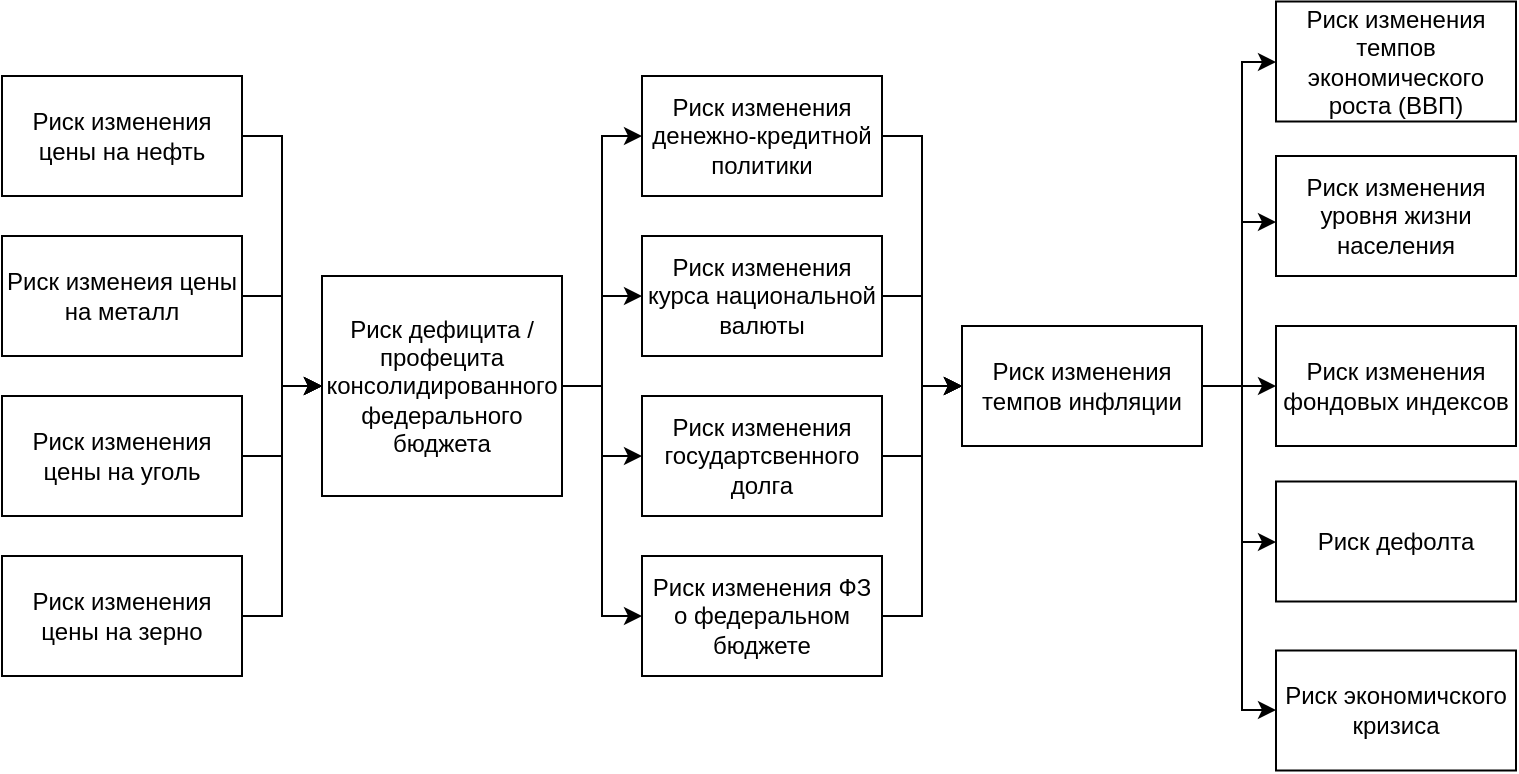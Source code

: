 <mxfile version="21.3.7" type="device">
  <diagram name="Страница 1" id="0tc8vGwd46hD_Lixa8Qg">
    <mxGraphModel dx="989" dy="579" grid="0" gridSize="10" guides="1" tooltips="1" connect="1" arrows="1" fold="1" page="0" pageScale="1" pageWidth="827" pageHeight="1169" math="0" shadow="0">
      <root>
        <mxCell id="0" />
        <mxCell id="1" parent="0" />
        <mxCell id="EjHCc0xno-UUgSn_iuz0-19" style="edgeStyle=orthogonalEdgeStyle;rounded=0;orthogonalLoop=1;jettySize=auto;html=1;" parent="1" source="EjHCc0xno-UUgSn_iuz0-1" target="EjHCc0xno-UUgSn_iuz0-5" edge="1">
          <mxGeometry relative="1" as="geometry">
            <Array as="points">
              <mxPoint x="210" y="290" />
              <mxPoint x="210" y="415" />
            </Array>
          </mxGeometry>
        </mxCell>
        <mxCell id="EjHCc0xno-UUgSn_iuz0-1" value="Риск изменения цены на нефть" style="rounded=0;whiteSpace=wrap;html=1;" parent="1" vertex="1">
          <mxGeometry x="70" y="260" width="120" height="60" as="geometry" />
        </mxCell>
        <mxCell id="EjHCc0xno-UUgSn_iuz0-18" style="edgeStyle=orthogonalEdgeStyle;rounded=0;orthogonalLoop=1;jettySize=auto;html=1;" parent="1" source="EjHCc0xno-UUgSn_iuz0-2" target="EjHCc0xno-UUgSn_iuz0-5" edge="1">
          <mxGeometry relative="1" as="geometry" />
        </mxCell>
        <mxCell id="EjHCc0xno-UUgSn_iuz0-2" value="Риск изменеия цены на металл" style="rounded=0;whiteSpace=wrap;html=1;" parent="1" vertex="1">
          <mxGeometry x="70" y="340" width="120" height="60" as="geometry" />
        </mxCell>
        <mxCell id="EjHCc0xno-UUgSn_iuz0-20" style="edgeStyle=orthogonalEdgeStyle;rounded=0;orthogonalLoop=1;jettySize=auto;html=1;" parent="1" source="EjHCc0xno-UUgSn_iuz0-3" target="EjHCc0xno-UUgSn_iuz0-5" edge="1">
          <mxGeometry relative="1" as="geometry" />
        </mxCell>
        <mxCell id="EjHCc0xno-UUgSn_iuz0-3" value="Риск изменения цены на уголь" style="rounded=0;whiteSpace=wrap;html=1;" parent="1" vertex="1">
          <mxGeometry x="70" y="420" width="120" height="60" as="geometry" />
        </mxCell>
        <mxCell id="EjHCc0xno-UUgSn_iuz0-21" style="edgeStyle=orthogonalEdgeStyle;rounded=0;orthogonalLoop=1;jettySize=auto;html=1;" parent="1" source="EjHCc0xno-UUgSn_iuz0-4" target="EjHCc0xno-UUgSn_iuz0-5" edge="1">
          <mxGeometry relative="1" as="geometry">
            <Array as="points">
              <mxPoint x="210" y="530" />
              <mxPoint x="210" y="415" />
            </Array>
          </mxGeometry>
        </mxCell>
        <mxCell id="EjHCc0xno-UUgSn_iuz0-4" value="Риск изменения цены на зерно" style="rounded=0;whiteSpace=wrap;html=1;" parent="1" vertex="1">
          <mxGeometry x="70" y="500" width="120" height="60" as="geometry" />
        </mxCell>
        <mxCell id="EjHCc0xno-UUgSn_iuz0-22" style="edgeStyle=orthogonalEdgeStyle;rounded=0;orthogonalLoop=1;jettySize=auto;html=1;" parent="1" source="EjHCc0xno-UUgSn_iuz0-5" target="EjHCc0xno-UUgSn_iuz0-6" edge="1">
          <mxGeometry relative="1" as="geometry">
            <Array as="points">
              <mxPoint x="370" y="415" />
              <mxPoint x="370" y="290" />
            </Array>
          </mxGeometry>
        </mxCell>
        <mxCell id="EjHCc0xno-UUgSn_iuz0-23" style="edgeStyle=orthogonalEdgeStyle;rounded=0;orthogonalLoop=1;jettySize=auto;html=1;" parent="1" source="EjHCc0xno-UUgSn_iuz0-5" target="EjHCc0xno-UUgSn_iuz0-7" edge="1">
          <mxGeometry relative="1" as="geometry" />
        </mxCell>
        <mxCell id="EjHCc0xno-UUgSn_iuz0-24" style="edgeStyle=orthogonalEdgeStyle;rounded=0;orthogonalLoop=1;jettySize=auto;html=1;" parent="1" source="EjHCc0xno-UUgSn_iuz0-5" target="EjHCc0xno-UUgSn_iuz0-8" edge="1">
          <mxGeometry relative="1" as="geometry" />
        </mxCell>
        <mxCell id="EjHCc0xno-UUgSn_iuz0-25" style="edgeStyle=orthogonalEdgeStyle;rounded=0;orthogonalLoop=1;jettySize=auto;html=1;" parent="1" source="EjHCc0xno-UUgSn_iuz0-5" target="EjHCc0xno-UUgSn_iuz0-9" edge="1">
          <mxGeometry relative="1" as="geometry">
            <Array as="points">
              <mxPoint x="370" y="415" />
              <mxPoint x="370" y="530" />
            </Array>
          </mxGeometry>
        </mxCell>
        <mxCell id="EjHCc0xno-UUgSn_iuz0-5" value="Риск дефицита / профецита консолидированного федерального бюджета" style="rounded=0;whiteSpace=wrap;html=1;" parent="1" vertex="1">
          <mxGeometry x="230" y="360" width="120" height="110" as="geometry" />
        </mxCell>
        <mxCell id="EjHCc0xno-UUgSn_iuz0-26" style="edgeStyle=orthogonalEdgeStyle;rounded=0;orthogonalLoop=1;jettySize=auto;html=1;" parent="1" source="EjHCc0xno-UUgSn_iuz0-6" target="EjHCc0xno-UUgSn_iuz0-10" edge="1">
          <mxGeometry relative="1" as="geometry">
            <Array as="points">
              <mxPoint x="530" y="290" />
              <mxPoint x="530" y="415" />
            </Array>
          </mxGeometry>
        </mxCell>
        <mxCell id="EjHCc0xno-UUgSn_iuz0-6" value="Риск изменения денежно-кредитной политики" style="rounded=0;whiteSpace=wrap;html=1;" parent="1" vertex="1">
          <mxGeometry x="390" y="260" width="120" height="60" as="geometry" />
        </mxCell>
        <mxCell id="EjHCc0xno-UUgSn_iuz0-27" style="edgeStyle=orthogonalEdgeStyle;rounded=0;orthogonalLoop=1;jettySize=auto;html=1;" parent="1" source="EjHCc0xno-UUgSn_iuz0-7" target="EjHCc0xno-UUgSn_iuz0-10" edge="1">
          <mxGeometry relative="1" as="geometry" />
        </mxCell>
        <mxCell id="EjHCc0xno-UUgSn_iuz0-7" value="Риск изменения курса национальной валюты" style="rounded=0;whiteSpace=wrap;html=1;" parent="1" vertex="1">
          <mxGeometry x="390" y="340" width="120" height="60" as="geometry" />
        </mxCell>
        <mxCell id="EjHCc0xno-UUgSn_iuz0-28" style="edgeStyle=orthogonalEdgeStyle;rounded=0;orthogonalLoop=1;jettySize=auto;html=1;" parent="1" source="EjHCc0xno-UUgSn_iuz0-8" target="EjHCc0xno-UUgSn_iuz0-10" edge="1">
          <mxGeometry relative="1" as="geometry" />
        </mxCell>
        <mxCell id="EjHCc0xno-UUgSn_iuz0-8" value="Риск изменения государтсвенного долга" style="rounded=0;whiteSpace=wrap;html=1;" parent="1" vertex="1">
          <mxGeometry x="390" y="420" width="120" height="60" as="geometry" />
        </mxCell>
        <mxCell id="EjHCc0xno-UUgSn_iuz0-29" style="edgeStyle=orthogonalEdgeStyle;rounded=0;orthogonalLoop=1;jettySize=auto;html=1;" parent="1" source="EjHCc0xno-UUgSn_iuz0-9" target="EjHCc0xno-UUgSn_iuz0-10" edge="1">
          <mxGeometry relative="1" as="geometry">
            <Array as="points">
              <mxPoint x="530" y="530" />
              <mxPoint x="530" y="415" />
            </Array>
          </mxGeometry>
        </mxCell>
        <mxCell id="EjHCc0xno-UUgSn_iuz0-9" value="Риск изменения ФЗ о федеральном бюджете" style="rounded=0;whiteSpace=wrap;html=1;" parent="1" vertex="1">
          <mxGeometry x="390" y="500" width="120" height="60" as="geometry" />
        </mxCell>
        <mxCell id="EjHCc0xno-UUgSn_iuz0-30" style="edgeStyle=orthogonalEdgeStyle;rounded=0;orthogonalLoop=1;jettySize=auto;html=1;" parent="1" source="EjHCc0xno-UUgSn_iuz0-10" target="EjHCc0xno-UUgSn_iuz0-11" edge="1">
          <mxGeometry relative="1" as="geometry">
            <Array as="points">
              <mxPoint x="690" y="415" />
              <mxPoint x="690" y="253" />
            </Array>
          </mxGeometry>
        </mxCell>
        <mxCell id="EjHCc0xno-UUgSn_iuz0-31" style="edgeStyle=orthogonalEdgeStyle;rounded=0;orthogonalLoop=1;jettySize=auto;html=1;" parent="1" source="EjHCc0xno-UUgSn_iuz0-10" target="EjHCc0xno-UUgSn_iuz0-12" edge="1">
          <mxGeometry relative="1" as="geometry">
            <Array as="points">
              <mxPoint x="690" y="415" />
              <mxPoint x="690" y="333" />
            </Array>
          </mxGeometry>
        </mxCell>
        <mxCell id="EjHCc0xno-UUgSn_iuz0-32" style="edgeStyle=orthogonalEdgeStyle;rounded=0;orthogonalLoop=1;jettySize=auto;html=1;" parent="1" source="EjHCc0xno-UUgSn_iuz0-10" target="EjHCc0xno-UUgSn_iuz0-13" edge="1">
          <mxGeometry relative="1" as="geometry" />
        </mxCell>
        <mxCell id="EjHCc0xno-UUgSn_iuz0-33" style="edgeStyle=orthogonalEdgeStyle;rounded=0;orthogonalLoop=1;jettySize=auto;html=1;" parent="1" source="EjHCc0xno-UUgSn_iuz0-10" target="EjHCc0xno-UUgSn_iuz0-14" edge="1">
          <mxGeometry relative="1" as="geometry">
            <Array as="points">
              <mxPoint x="690" y="415" />
              <mxPoint x="690" y="493" />
            </Array>
          </mxGeometry>
        </mxCell>
        <mxCell id="EjHCc0xno-UUgSn_iuz0-34" style="edgeStyle=orthogonalEdgeStyle;rounded=0;orthogonalLoop=1;jettySize=auto;html=1;" parent="1" source="EjHCc0xno-UUgSn_iuz0-10" target="EjHCc0xno-UUgSn_iuz0-15" edge="1">
          <mxGeometry relative="1" as="geometry">
            <Array as="points">
              <mxPoint x="690" y="415" />
              <mxPoint x="690" y="577" />
            </Array>
          </mxGeometry>
        </mxCell>
        <mxCell id="EjHCc0xno-UUgSn_iuz0-10" value="Риск изменения темпов инфляции" style="rounded=0;whiteSpace=wrap;html=1;" parent="1" vertex="1">
          <mxGeometry x="550" y="385" width="120" height="60" as="geometry" />
        </mxCell>
        <mxCell id="EjHCc0xno-UUgSn_iuz0-11" value="Риск изменения темпов экономического роста (ВВП)" style="rounded=0;whiteSpace=wrap;html=1;" parent="1" vertex="1">
          <mxGeometry x="707" y="222.75" width="120" height="60" as="geometry" />
        </mxCell>
        <mxCell id="EjHCc0xno-UUgSn_iuz0-12" value="Риск изменения уровня жизни населения" style="rounded=0;whiteSpace=wrap;html=1;" parent="1" vertex="1">
          <mxGeometry x="707" y="300" width="120" height="60" as="geometry" />
        </mxCell>
        <mxCell id="EjHCc0xno-UUgSn_iuz0-13" value="Риск изменения фондовых индексов" style="rounded=0;whiteSpace=wrap;html=1;" parent="1" vertex="1">
          <mxGeometry x="707" y="385" width="120" height="60" as="geometry" />
        </mxCell>
        <mxCell id="EjHCc0xno-UUgSn_iuz0-14" value="Риск дефолта" style="rounded=0;whiteSpace=wrap;html=1;" parent="1" vertex="1">
          <mxGeometry x="707" y="462.75" width="120" height="60" as="geometry" />
        </mxCell>
        <mxCell id="EjHCc0xno-UUgSn_iuz0-15" value="Риск экономичского кризиса" style="rounded=0;whiteSpace=wrap;html=1;" parent="1" vertex="1">
          <mxGeometry x="707" y="547.25" width="120" height="60" as="geometry" />
        </mxCell>
      </root>
    </mxGraphModel>
  </diagram>
</mxfile>

